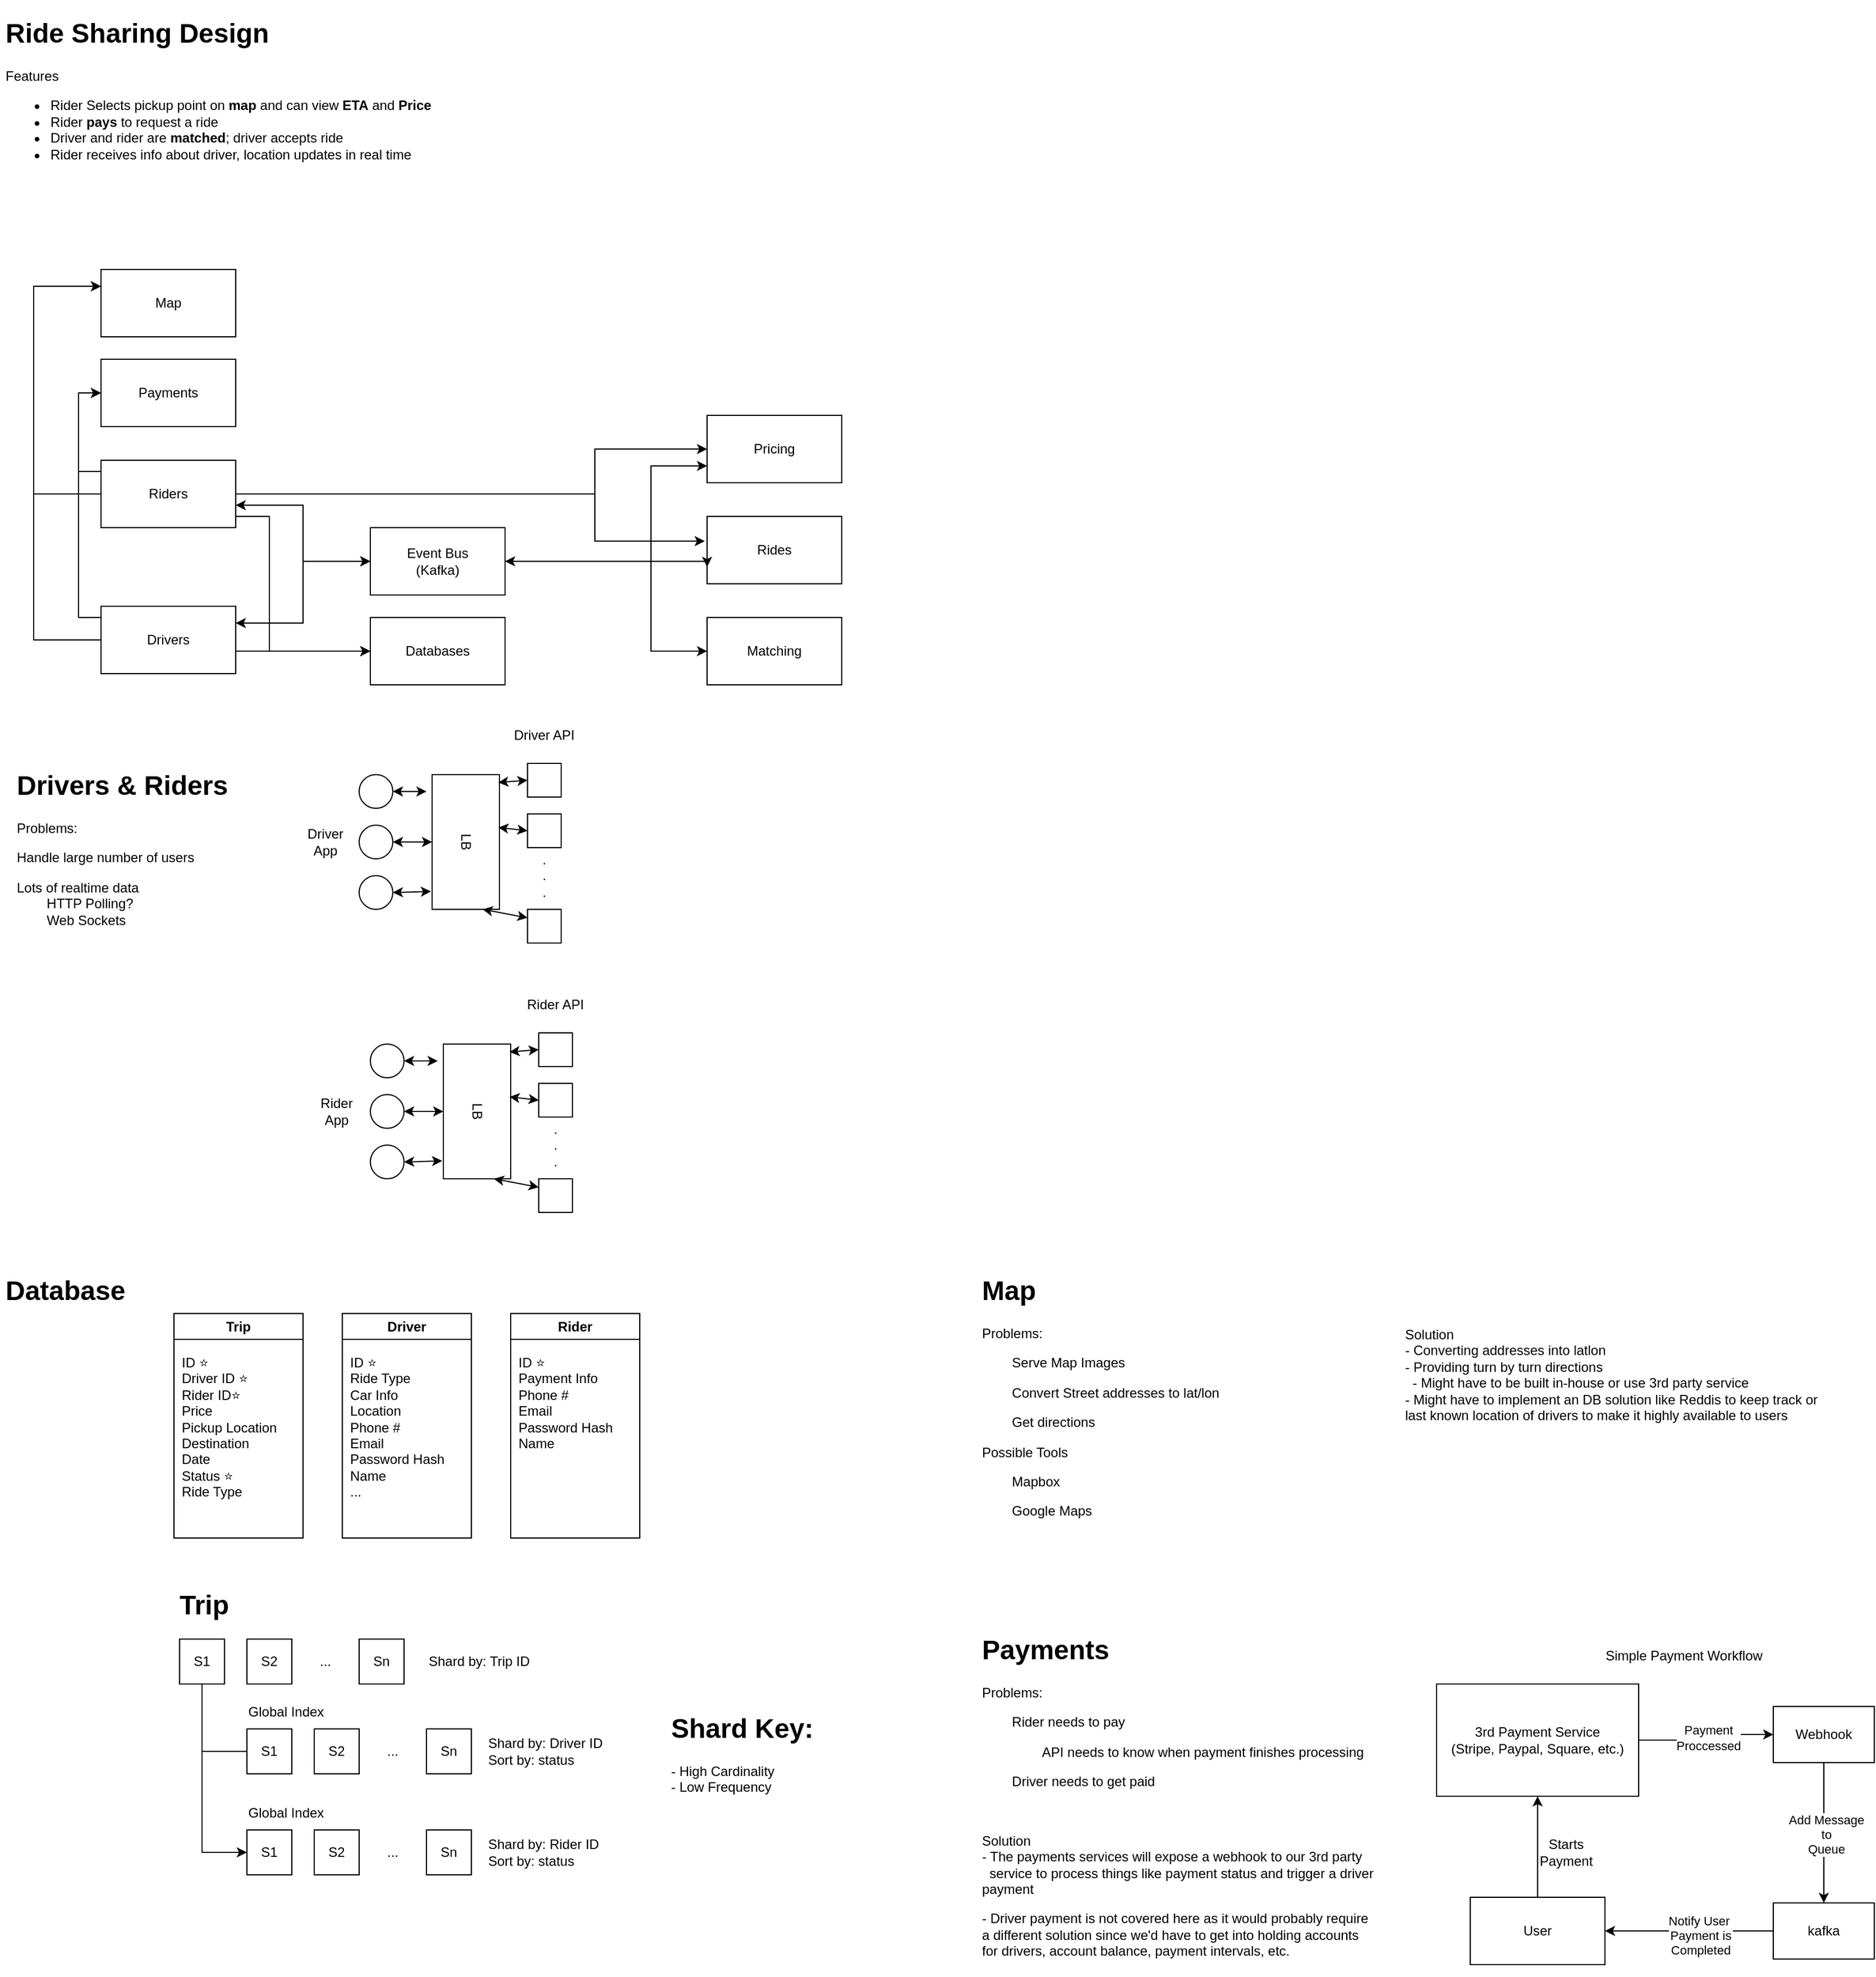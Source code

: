 <mxfile version="21.7.5" type="github">
  <diagram name="Page-1" id="KA8IzhF5zA2UNJxtgb1T">
    <mxGraphModel dx="1234" dy="1157" grid="1" gridSize="10" guides="1" tooltips="1" connect="1" arrows="1" fold="1" page="1" pageScale="1" pageWidth="850" pageHeight="1100" math="0" shadow="0">
      <root>
        <mxCell id="0" />
        <mxCell id="1" parent="0" />
        <mxCell id="UWBLpbuy_BXsXwBFiNBB-16" style="edgeStyle=orthogonalEdgeStyle;rounded=0;orthogonalLoop=1;jettySize=auto;html=1;entryX=0;entryY=0.5;entryDx=0;entryDy=0;" edge="1" parent="1" source="UWBLpbuy_BXsXwBFiNBB-3" target="UWBLpbuy_BXsXwBFiNBB-5">
          <mxGeometry relative="1" as="geometry">
            <mxPoint x="340" y="470" as="targetPoint" />
            <Array as="points">
              <mxPoint x="250" y="470" />
              <mxPoint x="250" y="590" />
            </Array>
          </mxGeometry>
        </mxCell>
        <mxCell id="UWBLpbuy_BXsXwBFiNBB-18" style="edgeStyle=orthogonalEdgeStyle;rounded=0;orthogonalLoop=1;jettySize=auto;html=1;entryX=0;entryY=0.5;entryDx=0;entryDy=0;startArrow=classic;startFill=1;" edge="1" parent="1" source="UWBLpbuy_BXsXwBFiNBB-3" target="UWBLpbuy_BXsXwBFiNBB-12">
          <mxGeometry relative="1" as="geometry">
            <Array as="points">
              <mxPoint x="280" y="460" />
              <mxPoint x="280" y="510" />
            </Array>
          </mxGeometry>
        </mxCell>
        <mxCell id="UWBLpbuy_BXsXwBFiNBB-20" style="edgeStyle=orthogonalEdgeStyle;rounded=0;orthogonalLoop=1;jettySize=auto;html=1;entryX=0;entryY=0.5;entryDx=0;entryDy=0;" edge="1" parent="1" source="UWBLpbuy_BXsXwBFiNBB-3" target="UWBLpbuy_BXsXwBFiNBB-8">
          <mxGeometry relative="1" as="geometry">
            <Array as="points">
              <mxPoint x="80" y="430" />
              <mxPoint x="80" y="360" />
            </Array>
          </mxGeometry>
        </mxCell>
        <mxCell id="UWBLpbuy_BXsXwBFiNBB-22" style="edgeStyle=orthogonalEdgeStyle;rounded=0;orthogonalLoop=1;jettySize=auto;html=1;entryX=0;entryY=0.25;entryDx=0;entryDy=0;" edge="1" parent="1" source="UWBLpbuy_BXsXwBFiNBB-3" target="UWBLpbuy_BXsXwBFiNBB-7">
          <mxGeometry relative="1" as="geometry">
            <Array as="points">
              <mxPoint x="40" y="450" />
              <mxPoint x="40" y="265" />
            </Array>
          </mxGeometry>
        </mxCell>
        <mxCell id="UWBLpbuy_BXsXwBFiNBB-24" style="edgeStyle=orthogonalEdgeStyle;rounded=0;orthogonalLoop=1;jettySize=auto;html=1;entryX=0;entryY=0.5;entryDx=0;entryDy=0;" edge="1" parent="1" source="UWBLpbuy_BXsXwBFiNBB-3" target="UWBLpbuy_BXsXwBFiNBB-9">
          <mxGeometry relative="1" as="geometry">
            <Array as="points">
              <mxPoint x="540" y="450" />
              <mxPoint x="540" y="410" />
            </Array>
          </mxGeometry>
        </mxCell>
        <mxCell id="UWBLpbuy_BXsXwBFiNBB-25" style="edgeStyle=orthogonalEdgeStyle;rounded=0;orthogonalLoop=1;jettySize=auto;html=1;entryX=-0.017;entryY=0.367;entryDx=0;entryDy=0;entryPerimeter=0;" edge="1" parent="1" source="UWBLpbuy_BXsXwBFiNBB-3" target="UWBLpbuy_BXsXwBFiNBB-10">
          <mxGeometry relative="1" as="geometry">
            <Array as="points">
              <mxPoint x="540" y="450" />
              <mxPoint x="540" y="492" />
            </Array>
          </mxGeometry>
        </mxCell>
        <mxCell id="UWBLpbuy_BXsXwBFiNBB-3" value="Riders" style="rounded=0;whiteSpace=wrap;html=1;" vertex="1" parent="1">
          <mxGeometry x="100" y="420" width="120" height="60" as="geometry" />
        </mxCell>
        <mxCell id="UWBLpbuy_BXsXwBFiNBB-19" style="edgeStyle=orthogonalEdgeStyle;rounded=0;orthogonalLoop=1;jettySize=auto;html=1;entryX=0;entryY=0.5;entryDx=0;entryDy=0;" edge="1" parent="1" source="UWBLpbuy_BXsXwBFiNBB-4" target="UWBLpbuy_BXsXwBFiNBB-8">
          <mxGeometry relative="1" as="geometry">
            <Array as="points">
              <mxPoint x="80" y="560" />
              <mxPoint x="80" y="360" />
            </Array>
          </mxGeometry>
        </mxCell>
        <mxCell id="UWBLpbuy_BXsXwBFiNBB-21" style="edgeStyle=orthogonalEdgeStyle;rounded=0;orthogonalLoop=1;jettySize=auto;html=1;entryX=0;entryY=0.25;entryDx=0;entryDy=0;" edge="1" parent="1" source="UWBLpbuy_BXsXwBFiNBB-4" target="UWBLpbuy_BXsXwBFiNBB-7">
          <mxGeometry relative="1" as="geometry">
            <Array as="points">
              <mxPoint x="40" y="580" />
              <mxPoint x="40" y="265" />
            </Array>
          </mxGeometry>
        </mxCell>
        <mxCell id="UWBLpbuy_BXsXwBFiNBB-4" value="Drivers" style="rounded=0;whiteSpace=wrap;html=1;" vertex="1" parent="1">
          <mxGeometry x="100" y="550" width="120" height="60" as="geometry" />
        </mxCell>
        <mxCell id="UWBLpbuy_BXsXwBFiNBB-5" value="Databases" style="rounded=0;whiteSpace=wrap;html=1;" vertex="1" parent="1">
          <mxGeometry x="340" y="560" width="120" height="60" as="geometry" />
        </mxCell>
        <mxCell id="UWBLpbuy_BXsXwBFiNBB-7" value="Map" style="rounded=0;whiteSpace=wrap;html=1;" vertex="1" parent="1">
          <mxGeometry x="100" y="250" width="120" height="60" as="geometry" />
        </mxCell>
        <mxCell id="UWBLpbuy_BXsXwBFiNBB-15" style="rounded=0;orthogonalLoop=1;jettySize=auto;html=1;entryX=0;entryY=0.5;entryDx=0;entryDy=0;edgeStyle=orthogonalEdgeStyle;exitX=1;exitY=0.5;exitDx=0;exitDy=0;" edge="1" parent="1" source="UWBLpbuy_BXsXwBFiNBB-4" target="UWBLpbuy_BXsXwBFiNBB-5">
          <mxGeometry relative="1" as="geometry">
            <Array as="points">
              <mxPoint x="220" y="590" />
            </Array>
          </mxGeometry>
        </mxCell>
        <mxCell id="UWBLpbuy_BXsXwBFiNBB-17" style="edgeStyle=orthogonalEdgeStyle;rounded=0;orthogonalLoop=1;jettySize=auto;html=1;entryX=0;entryY=0.5;entryDx=0;entryDy=0;startArrow=classic;startFill=1;exitX=1;exitY=0.25;exitDx=0;exitDy=0;" edge="1" parent="1" source="UWBLpbuy_BXsXwBFiNBB-4" target="UWBLpbuy_BXsXwBFiNBB-12">
          <mxGeometry relative="1" as="geometry" />
        </mxCell>
        <mxCell id="UWBLpbuy_BXsXwBFiNBB-8" value="Payments" style="rounded=0;whiteSpace=wrap;html=1;" vertex="1" parent="1">
          <mxGeometry x="100" y="330" width="120" height="60" as="geometry" />
        </mxCell>
        <mxCell id="UWBLpbuy_BXsXwBFiNBB-9" value="Pricing" style="rounded=0;whiteSpace=wrap;html=1;" vertex="1" parent="1">
          <mxGeometry x="640" y="380" width="120" height="60" as="geometry" />
        </mxCell>
        <mxCell id="UWBLpbuy_BXsXwBFiNBB-10" value="Rides" style="rounded=0;whiteSpace=wrap;html=1;" vertex="1" parent="1">
          <mxGeometry x="640" y="470" width="120" height="60" as="geometry" />
        </mxCell>
        <mxCell id="UWBLpbuy_BXsXwBFiNBB-11" value="Matching" style="rounded=0;whiteSpace=wrap;html=1;" vertex="1" parent="1">
          <mxGeometry x="640" y="560" width="120" height="60" as="geometry" />
        </mxCell>
        <mxCell id="UWBLpbuy_BXsXwBFiNBB-23" style="edgeStyle=orthogonalEdgeStyle;rounded=0;orthogonalLoop=1;jettySize=auto;html=1;startArrow=classic;startFill=1;entryX=0;entryY=0.75;entryDx=0;entryDy=0;" edge="1" parent="1" source="UWBLpbuy_BXsXwBFiNBB-12" target="UWBLpbuy_BXsXwBFiNBB-10">
          <mxGeometry relative="1" as="geometry">
            <Array as="points">
              <mxPoint x="640" y="510" />
            </Array>
          </mxGeometry>
        </mxCell>
        <mxCell id="UWBLpbuy_BXsXwBFiNBB-26" style="edgeStyle=orthogonalEdgeStyle;rounded=0;orthogonalLoop=1;jettySize=auto;html=1;entryX=0;entryY=0.75;entryDx=0;entryDy=0;" edge="1" parent="1" source="UWBLpbuy_BXsXwBFiNBB-12" target="UWBLpbuy_BXsXwBFiNBB-9">
          <mxGeometry relative="1" as="geometry">
            <Array as="points">
              <mxPoint x="590" y="510" />
              <mxPoint x="590" y="425" />
            </Array>
          </mxGeometry>
        </mxCell>
        <mxCell id="UWBLpbuy_BXsXwBFiNBB-27" style="edgeStyle=orthogonalEdgeStyle;rounded=0;orthogonalLoop=1;jettySize=auto;html=1;entryX=0;entryY=0.5;entryDx=0;entryDy=0;" edge="1" parent="1" source="UWBLpbuy_BXsXwBFiNBB-12" target="UWBLpbuy_BXsXwBFiNBB-11">
          <mxGeometry relative="1" as="geometry">
            <Array as="points">
              <mxPoint x="590" y="510" />
              <mxPoint x="590" y="590" />
            </Array>
          </mxGeometry>
        </mxCell>
        <mxCell id="UWBLpbuy_BXsXwBFiNBB-12" value="Event Bus&lt;br&gt;(Kafka)" style="rounded=0;whiteSpace=wrap;html=1;" vertex="1" parent="1">
          <mxGeometry x="340" y="480" width="120" height="60" as="geometry" />
        </mxCell>
        <mxCell id="UWBLpbuy_BXsXwBFiNBB-28" value="&lt;h1&gt;Drivers &amp;amp; Riders&lt;/h1&gt;&lt;p&gt;Problems:&lt;/p&gt;&lt;p&gt;Handle large number of users&lt;/p&gt;&lt;p&gt;Lots of realtime data&lt;br&gt;&lt;span style=&quot;white-space: pre;&quot;&gt;&#x9;&lt;/span&gt;HTTP Polling?&lt;br&gt;&lt;span style=&quot;white-space: pre;&quot;&gt;&#x9;&lt;/span&gt;Web Sockets&lt;br&gt;&lt;/p&gt;" style="text;html=1;strokeColor=none;fillColor=none;spacing=5;spacingTop=-20;whiteSpace=wrap;overflow=hidden;rounded=0;" vertex="1" parent="1">
          <mxGeometry x="20" y="690" width="240" height="160" as="geometry" />
        </mxCell>
        <mxCell id="UWBLpbuy_BXsXwBFiNBB-29" value="&lt;h1&gt;Ride Sharing Design&lt;/h1&gt;&lt;p&gt;Features&lt;br style=&quot;border-color: var(--border-color);&quot;&gt;&lt;/p&gt;&lt;ul style=&quot;border-color: var(--border-color);&quot;&gt;&lt;li style=&quot;border-color: var(--border-color);&quot;&gt;Rider Selects pickup point on&amp;nbsp;&lt;b style=&quot;border-color: var(--border-color);&quot;&gt;map&lt;/b&gt;&amp;nbsp;and can view&amp;nbsp;&lt;b style=&quot;border-color: var(--border-color);&quot;&gt;ETA&amp;nbsp;&lt;/b&gt;and&amp;nbsp;&lt;b style=&quot;border-color: var(--border-color);&quot;&gt;Price&lt;/b&gt;&lt;/li&gt;&lt;li style=&quot;border-color: var(--border-color);&quot;&gt;Rider&amp;nbsp;&lt;b style=&quot;border-color: var(--border-color);&quot;&gt;pays&lt;/b&gt;&amp;nbsp;to request a ride&lt;/li&gt;&lt;li style=&quot;border-color: var(--border-color);&quot;&gt;Driver and rider are&amp;nbsp;&lt;b style=&quot;border-color: var(--border-color);&quot;&gt;matched&lt;/b&gt;; driver accepts ride&lt;/li&gt;&lt;li style=&quot;border-color: var(--border-color);&quot;&gt;Rider receives info about driver, location updates in real time&lt;/li&gt;&lt;/ul&gt;" style="text;html=1;strokeColor=none;fillColor=none;spacing=5;spacingTop=-20;whiteSpace=wrap;overflow=hidden;rounded=0;" vertex="1" parent="1">
          <mxGeometry x="10" y="20" width="400" height="200" as="geometry" />
        </mxCell>
        <mxCell id="UWBLpbuy_BXsXwBFiNBB-30" value="LB" style="rounded=0;whiteSpace=wrap;html=1;rotation=90;" vertex="1" parent="1">
          <mxGeometry x="365" y="730" width="120" height="60" as="geometry" />
        </mxCell>
        <mxCell id="UWBLpbuy_BXsXwBFiNBB-31" value="" style="ellipse;whiteSpace=wrap;html=1;aspect=fixed;" vertex="1" parent="1">
          <mxGeometry x="330" y="700" width="30" height="30" as="geometry" />
        </mxCell>
        <mxCell id="UWBLpbuy_BXsXwBFiNBB-32" value="" style="ellipse;whiteSpace=wrap;html=1;aspect=fixed;" vertex="1" parent="1">
          <mxGeometry x="330" y="745" width="30" height="30" as="geometry" />
        </mxCell>
        <mxCell id="UWBLpbuy_BXsXwBFiNBB-33" value="" style="ellipse;whiteSpace=wrap;html=1;aspect=fixed;" vertex="1" parent="1">
          <mxGeometry x="330" y="790" width="30" height="30" as="geometry" />
        </mxCell>
        <mxCell id="UWBLpbuy_BXsXwBFiNBB-34" value="Driver&lt;br&gt;App" style="text;html=1;strokeColor=none;fillColor=none;align=center;verticalAlign=middle;whiteSpace=wrap;rounded=0;" vertex="1" parent="1">
          <mxGeometry x="270" y="745" width="60" height="30" as="geometry" />
        </mxCell>
        <mxCell id="UWBLpbuy_BXsXwBFiNBB-35" value="" style="endArrow=classic;startArrow=classic;html=1;rounded=0;exitX=1;exitY=0.5;exitDx=0;exitDy=0;" edge="1" parent="1" source="UWBLpbuy_BXsXwBFiNBB-31">
          <mxGeometry width="50" height="50" relative="1" as="geometry">
            <mxPoint x="400" y="960" as="sourcePoint" />
            <mxPoint x="390" y="715" as="targetPoint" />
          </mxGeometry>
        </mxCell>
        <mxCell id="UWBLpbuy_BXsXwBFiNBB-36" value="" style="endArrow=classic;startArrow=classic;html=1;rounded=0;exitX=1;exitY=0.5;exitDx=0;exitDy=0;entryX=0.5;entryY=1;entryDx=0;entryDy=0;" edge="1" parent="1" source="UWBLpbuy_BXsXwBFiNBB-32" target="UWBLpbuy_BXsXwBFiNBB-30">
          <mxGeometry width="50" height="50" relative="1" as="geometry">
            <mxPoint x="370" y="725" as="sourcePoint" />
            <mxPoint x="400" y="725" as="targetPoint" />
          </mxGeometry>
        </mxCell>
        <mxCell id="UWBLpbuy_BXsXwBFiNBB-37" value="" style="endArrow=classic;startArrow=classic;html=1;rounded=0;exitX=1;exitY=0.5;exitDx=0;exitDy=0;entryX=0.867;entryY=1.017;entryDx=0;entryDy=0;entryPerimeter=0;" edge="1" parent="1" source="UWBLpbuy_BXsXwBFiNBB-33" target="UWBLpbuy_BXsXwBFiNBB-30">
          <mxGeometry width="50" height="50" relative="1" as="geometry">
            <mxPoint x="380" y="735" as="sourcePoint" />
            <mxPoint x="410" y="735" as="targetPoint" />
          </mxGeometry>
        </mxCell>
        <mxCell id="UWBLpbuy_BXsXwBFiNBB-41" value="" style="rounded=0;whiteSpace=wrap;html=1;" vertex="1" parent="1">
          <mxGeometry x="480" y="690" width="30" height="30" as="geometry" />
        </mxCell>
        <mxCell id="UWBLpbuy_BXsXwBFiNBB-43" value="" style="rounded=0;whiteSpace=wrap;html=1;" vertex="1" parent="1">
          <mxGeometry x="480" y="735" width="30" height="30" as="geometry" />
        </mxCell>
        <mxCell id="UWBLpbuy_BXsXwBFiNBB-44" value="" style="rounded=0;whiteSpace=wrap;html=1;" vertex="1" parent="1">
          <mxGeometry x="480" y="820" width="30" height="30" as="geometry" />
        </mxCell>
        <mxCell id="UWBLpbuy_BXsXwBFiNBB-45" value=".&lt;br&gt;.&lt;br&gt;." style="text;html=1;strokeColor=none;fillColor=none;align=center;verticalAlign=middle;whiteSpace=wrap;rounded=0;" vertex="1" parent="1">
          <mxGeometry x="465" y="775" width="60" height="30" as="geometry" />
        </mxCell>
        <mxCell id="UWBLpbuy_BXsXwBFiNBB-46" value="Driver API" style="text;html=1;strokeColor=none;fillColor=none;align=center;verticalAlign=middle;whiteSpace=wrap;rounded=0;" vertex="1" parent="1">
          <mxGeometry x="465" y="650" width="60" height="30" as="geometry" />
        </mxCell>
        <mxCell id="UWBLpbuy_BXsXwBFiNBB-47" value="" style="endArrow=classic;startArrow=classic;html=1;rounded=0;entryX=0;entryY=0.5;entryDx=0;entryDy=0;exitX=0.058;exitY=0.017;exitDx=0;exitDy=0;exitPerimeter=0;" edge="1" parent="1" source="UWBLpbuy_BXsXwBFiNBB-30" target="UWBLpbuy_BXsXwBFiNBB-41">
          <mxGeometry width="50" height="50" relative="1" as="geometry">
            <mxPoint x="400" y="960" as="sourcePoint" />
            <mxPoint x="450" y="910" as="targetPoint" />
          </mxGeometry>
        </mxCell>
        <mxCell id="UWBLpbuy_BXsXwBFiNBB-48" value="" style="endArrow=classic;startArrow=classic;html=1;rounded=0;entryX=0;entryY=0.5;entryDx=0;entryDy=0;exitX=0.392;exitY=0.017;exitDx=0;exitDy=0;exitPerimeter=0;" edge="1" parent="1" source="UWBLpbuy_BXsXwBFiNBB-30" target="UWBLpbuy_BXsXwBFiNBB-43">
          <mxGeometry width="50" height="50" relative="1" as="geometry">
            <mxPoint x="400" y="960" as="sourcePoint" />
            <mxPoint x="450" y="910" as="targetPoint" />
          </mxGeometry>
        </mxCell>
        <mxCell id="UWBLpbuy_BXsXwBFiNBB-49" value="" style="endArrow=classic;startArrow=classic;html=1;rounded=0;entryX=0;entryY=0.25;entryDx=0;entryDy=0;exitX=1;exitY=0.25;exitDx=0;exitDy=0;" edge="1" parent="1" source="UWBLpbuy_BXsXwBFiNBB-30" target="UWBLpbuy_BXsXwBFiNBB-44">
          <mxGeometry width="50" height="50" relative="1" as="geometry">
            <mxPoint x="400" y="960" as="sourcePoint" />
            <mxPoint x="450" y="910" as="targetPoint" />
          </mxGeometry>
        </mxCell>
        <mxCell id="UWBLpbuy_BXsXwBFiNBB-50" value="LB" style="rounded=0;whiteSpace=wrap;html=1;rotation=90;" vertex="1" parent="1">
          <mxGeometry x="375" y="970" width="120" height="60" as="geometry" />
        </mxCell>
        <mxCell id="UWBLpbuy_BXsXwBFiNBB-51" value="" style="ellipse;whiteSpace=wrap;html=1;aspect=fixed;" vertex="1" parent="1">
          <mxGeometry x="340" y="940" width="30" height="30" as="geometry" />
        </mxCell>
        <mxCell id="UWBLpbuy_BXsXwBFiNBB-52" value="" style="ellipse;whiteSpace=wrap;html=1;aspect=fixed;" vertex="1" parent="1">
          <mxGeometry x="340" y="985" width="30" height="30" as="geometry" />
        </mxCell>
        <mxCell id="UWBLpbuy_BXsXwBFiNBB-53" value="" style="ellipse;whiteSpace=wrap;html=1;aspect=fixed;" vertex="1" parent="1">
          <mxGeometry x="340" y="1030" width="30" height="30" as="geometry" />
        </mxCell>
        <mxCell id="UWBLpbuy_BXsXwBFiNBB-54" value="Rider&lt;br&gt;App" style="text;html=1;strokeColor=none;fillColor=none;align=center;verticalAlign=middle;whiteSpace=wrap;rounded=0;" vertex="1" parent="1">
          <mxGeometry x="280" y="985" width="60" height="30" as="geometry" />
        </mxCell>
        <mxCell id="UWBLpbuy_BXsXwBFiNBB-55" value="" style="endArrow=classic;startArrow=classic;html=1;rounded=0;exitX=1;exitY=0.5;exitDx=0;exitDy=0;" edge="1" parent="1" source="UWBLpbuy_BXsXwBFiNBB-51">
          <mxGeometry width="50" height="50" relative="1" as="geometry">
            <mxPoint x="410" y="1200" as="sourcePoint" />
            <mxPoint x="400" y="955" as="targetPoint" />
          </mxGeometry>
        </mxCell>
        <mxCell id="UWBLpbuy_BXsXwBFiNBB-56" value="" style="endArrow=classic;startArrow=classic;html=1;rounded=0;exitX=1;exitY=0.5;exitDx=0;exitDy=0;entryX=0.5;entryY=1;entryDx=0;entryDy=0;" edge="1" parent="1" source="UWBLpbuy_BXsXwBFiNBB-52" target="UWBLpbuy_BXsXwBFiNBB-50">
          <mxGeometry width="50" height="50" relative="1" as="geometry">
            <mxPoint x="380" y="965" as="sourcePoint" />
            <mxPoint x="410" y="965" as="targetPoint" />
          </mxGeometry>
        </mxCell>
        <mxCell id="UWBLpbuy_BXsXwBFiNBB-57" value="" style="endArrow=classic;startArrow=classic;html=1;rounded=0;exitX=1;exitY=0.5;exitDx=0;exitDy=0;entryX=0.867;entryY=1.017;entryDx=0;entryDy=0;entryPerimeter=0;" edge="1" parent="1" source="UWBLpbuy_BXsXwBFiNBB-53" target="UWBLpbuy_BXsXwBFiNBB-50">
          <mxGeometry width="50" height="50" relative="1" as="geometry">
            <mxPoint x="390" y="975" as="sourcePoint" />
            <mxPoint x="420" y="975" as="targetPoint" />
          </mxGeometry>
        </mxCell>
        <mxCell id="UWBLpbuy_BXsXwBFiNBB-58" value="" style="rounded=0;whiteSpace=wrap;html=1;" vertex="1" parent="1">
          <mxGeometry x="490" y="930" width="30" height="30" as="geometry" />
        </mxCell>
        <mxCell id="UWBLpbuy_BXsXwBFiNBB-59" value="" style="rounded=0;whiteSpace=wrap;html=1;" vertex="1" parent="1">
          <mxGeometry x="490" y="975" width="30" height="30" as="geometry" />
        </mxCell>
        <mxCell id="UWBLpbuy_BXsXwBFiNBB-60" value="" style="rounded=0;whiteSpace=wrap;html=1;" vertex="1" parent="1">
          <mxGeometry x="490" y="1060" width="30" height="30" as="geometry" />
        </mxCell>
        <mxCell id="UWBLpbuy_BXsXwBFiNBB-61" value=".&lt;br&gt;.&lt;br&gt;." style="text;html=1;strokeColor=none;fillColor=none;align=center;verticalAlign=middle;whiteSpace=wrap;rounded=0;" vertex="1" parent="1">
          <mxGeometry x="475" y="1015" width="60" height="30" as="geometry" />
        </mxCell>
        <mxCell id="UWBLpbuy_BXsXwBFiNBB-62" value="Rider API" style="text;html=1;strokeColor=none;fillColor=none;align=center;verticalAlign=middle;whiteSpace=wrap;rounded=0;" vertex="1" parent="1">
          <mxGeometry x="475" y="890" width="60" height="30" as="geometry" />
        </mxCell>
        <mxCell id="UWBLpbuy_BXsXwBFiNBB-63" value="" style="endArrow=classic;startArrow=classic;html=1;rounded=0;entryX=0;entryY=0.5;entryDx=0;entryDy=0;exitX=0.058;exitY=0.017;exitDx=0;exitDy=0;exitPerimeter=0;" edge="1" parent="1" source="UWBLpbuy_BXsXwBFiNBB-50" target="UWBLpbuy_BXsXwBFiNBB-58">
          <mxGeometry width="50" height="50" relative="1" as="geometry">
            <mxPoint x="410" y="1200" as="sourcePoint" />
            <mxPoint x="460" y="1150" as="targetPoint" />
          </mxGeometry>
        </mxCell>
        <mxCell id="UWBLpbuy_BXsXwBFiNBB-64" value="" style="endArrow=classic;startArrow=classic;html=1;rounded=0;entryX=0;entryY=0.5;entryDx=0;entryDy=0;exitX=0.392;exitY=0.017;exitDx=0;exitDy=0;exitPerimeter=0;" edge="1" parent="1" source="UWBLpbuy_BXsXwBFiNBB-50" target="UWBLpbuy_BXsXwBFiNBB-59">
          <mxGeometry width="50" height="50" relative="1" as="geometry">
            <mxPoint x="410" y="1200" as="sourcePoint" />
            <mxPoint x="460" y="1150" as="targetPoint" />
          </mxGeometry>
        </mxCell>
        <mxCell id="UWBLpbuy_BXsXwBFiNBB-65" value="" style="endArrow=classic;startArrow=classic;html=1;rounded=0;entryX=0;entryY=0.25;entryDx=0;entryDy=0;exitX=1;exitY=0.25;exitDx=0;exitDy=0;" edge="1" parent="1" source="UWBLpbuy_BXsXwBFiNBB-50" target="UWBLpbuy_BXsXwBFiNBB-60">
          <mxGeometry width="50" height="50" relative="1" as="geometry">
            <mxPoint x="410" y="1200" as="sourcePoint" />
            <mxPoint x="460" y="1150" as="targetPoint" />
          </mxGeometry>
        </mxCell>
        <mxCell id="UWBLpbuy_BXsXwBFiNBB-66" value="&lt;h1&gt;Database&lt;/h1&gt;&lt;div&gt;&lt;br&gt;&lt;/div&gt;" style="text;html=1;strokeColor=none;fillColor=none;spacing=5;spacingTop=-20;whiteSpace=wrap;overflow=hidden;rounded=0;" vertex="1" parent="1">
          <mxGeometry x="10" y="1140" width="190" height="120" as="geometry" />
        </mxCell>
        <mxCell id="UWBLpbuy_BXsXwBFiNBB-71" value="Trip" style="swimlane;whiteSpace=wrap;html=1;" vertex="1" parent="1">
          <mxGeometry x="165" y="1180" width="115" height="200" as="geometry" />
        </mxCell>
        <mxCell id="UWBLpbuy_BXsXwBFiNBB-72" value="ID ⭐️&lt;br&gt;Driver ID ⭐️&lt;br&gt;Rider ID⭐️&lt;br&gt;Price&lt;br&gt;Pickup Location&lt;br&gt;Destination&lt;br&gt;Date&lt;br&gt;Status ⭐️&lt;br&gt;Ride Type" style="text;html=1;align=left;verticalAlign=top;resizable=0;points=[];autosize=1;strokeColor=none;fillColor=none;horizontal=1;" vertex="1" parent="UWBLpbuy_BXsXwBFiNBB-71">
          <mxGeometry x="5" y="30" width="110" height="140" as="geometry" />
        </mxCell>
        <mxCell id="UWBLpbuy_BXsXwBFiNBB-75" value="Driver" style="swimlane;whiteSpace=wrap;html=1;" vertex="1" parent="1">
          <mxGeometry x="315" y="1180" width="115" height="200" as="geometry" />
        </mxCell>
        <mxCell id="UWBLpbuy_BXsXwBFiNBB-76" value="ID ⭐️&lt;br&gt;Ride Type&lt;br&gt;Car Info&lt;br&gt;Location&lt;br&gt;Phone #&lt;br&gt;Email&lt;br&gt;Password Hash&lt;br&gt;Name&lt;br&gt;..." style="text;html=1;align=left;verticalAlign=top;resizable=0;points=[];autosize=1;strokeColor=none;fillColor=none;horizontal=1;" vertex="1" parent="UWBLpbuy_BXsXwBFiNBB-75">
          <mxGeometry x="5" y="30" width="110" height="140" as="geometry" />
        </mxCell>
        <mxCell id="UWBLpbuy_BXsXwBFiNBB-77" value="Rider" style="swimlane;whiteSpace=wrap;html=1;" vertex="1" parent="1">
          <mxGeometry x="465" y="1180" width="115" height="200" as="geometry" />
        </mxCell>
        <mxCell id="UWBLpbuy_BXsXwBFiNBB-78" value="ID ⭐️&lt;br&gt;Payment Info&lt;br&gt;Phone #&lt;br&gt;Email&lt;br&gt;Password Hash&lt;br&gt;Name" style="text;html=1;align=left;verticalAlign=top;resizable=0;points=[];autosize=1;strokeColor=none;fillColor=none;horizontal=1;" vertex="1" parent="UWBLpbuy_BXsXwBFiNBB-77">
          <mxGeometry x="5" y="30" width="110" height="100" as="geometry" />
        </mxCell>
        <mxCell id="UWBLpbuy_BXsXwBFiNBB-105" style="edgeStyle=orthogonalEdgeStyle;rounded=0;orthogonalLoop=1;jettySize=auto;html=1;entryX=0;entryY=0.5;entryDx=0;entryDy=0;" edge="1" parent="1" source="UWBLpbuy_BXsXwBFiNBB-83" target="UWBLpbuy_BXsXwBFiNBB-100">
          <mxGeometry relative="1" as="geometry">
            <Array as="points">
              <mxPoint x="190" y="1660" />
            </Array>
          </mxGeometry>
        </mxCell>
        <mxCell id="UWBLpbuy_BXsXwBFiNBB-83" value="S1" style="whiteSpace=wrap;html=1;aspect=fixed;" vertex="1" parent="1">
          <mxGeometry x="170" y="1470" width="40" height="40" as="geometry" />
        </mxCell>
        <mxCell id="UWBLpbuy_BXsXwBFiNBB-84" value="S2" style="whiteSpace=wrap;html=1;aspect=fixed;" vertex="1" parent="1">
          <mxGeometry x="230" y="1470" width="40" height="40" as="geometry" />
        </mxCell>
        <mxCell id="UWBLpbuy_BXsXwBFiNBB-85" value="Sn" style="whiteSpace=wrap;html=1;aspect=fixed;" vertex="1" parent="1">
          <mxGeometry x="330" y="1470" width="40" height="40" as="geometry" />
        </mxCell>
        <mxCell id="UWBLpbuy_BXsXwBFiNBB-87" value="..." style="text;html=1;strokeColor=none;fillColor=none;align=center;verticalAlign=middle;whiteSpace=wrap;rounded=0;" vertex="1" parent="1">
          <mxGeometry x="270" y="1475" width="60" height="30" as="geometry" />
        </mxCell>
        <mxCell id="UWBLpbuy_BXsXwBFiNBB-90" value="Global Index" style="text;html=1;strokeColor=none;fillColor=none;align=center;verticalAlign=middle;whiteSpace=wrap;rounded=0;" vertex="1" parent="1">
          <mxGeometry x="220" y="1520" width="90" height="30" as="geometry" />
        </mxCell>
        <mxCell id="UWBLpbuy_BXsXwBFiNBB-91" value="S1" style="whiteSpace=wrap;html=1;aspect=fixed;" vertex="1" parent="1">
          <mxGeometry x="230" y="1550" width="40" height="40" as="geometry" />
        </mxCell>
        <mxCell id="UWBLpbuy_BXsXwBFiNBB-92" value="S2" style="whiteSpace=wrap;html=1;aspect=fixed;" vertex="1" parent="1">
          <mxGeometry x="290" y="1550" width="40" height="40" as="geometry" />
        </mxCell>
        <mxCell id="UWBLpbuy_BXsXwBFiNBB-93" value="Sn" style="whiteSpace=wrap;html=1;aspect=fixed;" vertex="1" parent="1">
          <mxGeometry x="390" y="1550" width="40" height="40" as="geometry" />
        </mxCell>
        <mxCell id="UWBLpbuy_BXsXwBFiNBB-94" value="..." style="text;html=1;strokeColor=none;fillColor=none;align=center;verticalAlign=middle;whiteSpace=wrap;rounded=0;" vertex="1" parent="1">
          <mxGeometry x="330" y="1555" width="60" height="30" as="geometry" />
        </mxCell>
        <mxCell id="UWBLpbuy_BXsXwBFiNBB-99" value="Global Index" style="text;html=1;strokeColor=none;fillColor=none;align=center;verticalAlign=middle;whiteSpace=wrap;rounded=0;" vertex="1" parent="1">
          <mxGeometry x="220" y="1610" width="90" height="30" as="geometry" />
        </mxCell>
        <mxCell id="UWBLpbuy_BXsXwBFiNBB-100" value="S1" style="whiteSpace=wrap;html=1;aspect=fixed;" vertex="1" parent="1">
          <mxGeometry x="230" y="1640" width="40" height="40" as="geometry" />
        </mxCell>
        <mxCell id="UWBLpbuy_BXsXwBFiNBB-101" value="S2" style="whiteSpace=wrap;html=1;aspect=fixed;" vertex="1" parent="1">
          <mxGeometry x="290" y="1640" width="40" height="40" as="geometry" />
        </mxCell>
        <mxCell id="UWBLpbuy_BXsXwBFiNBB-102" value="Sn" style="whiteSpace=wrap;html=1;aspect=fixed;" vertex="1" parent="1">
          <mxGeometry x="390" y="1640" width="40" height="40" as="geometry" />
        </mxCell>
        <mxCell id="UWBLpbuy_BXsXwBFiNBB-103" value="..." style="text;html=1;strokeColor=none;fillColor=none;align=center;verticalAlign=middle;whiteSpace=wrap;rounded=0;" vertex="1" parent="1">
          <mxGeometry x="330" y="1645" width="60" height="30" as="geometry" />
        </mxCell>
        <mxCell id="UWBLpbuy_BXsXwBFiNBB-104" value="" style="endArrow=none;html=1;rounded=0;entryX=0.5;entryY=1;entryDx=0;entryDy=0;exitX=0;exitY=0.5;exitDx=0;exitDy=0;edgeStyle=orthogonalEdgeStyle;" edge="1" parent="1" source="UWBLpbuy_BXsXwBFiNBB-91" target="UWBLpbuy_BXsXwBFiNBB-83">
          <mxGeometry width="50" height="50" relative="1" as="geometry">
            <mxPoint x="400" y="1440" as="sourcePoint" />
            <mxPoint x="450" y="1390" as="targetPoint" />
          </mxGeometry>
        </mxCell>
        <mxCell id="UWBLpbuy_BXsXwBFiNBB-106" value="Shard by: Trip ID" style="text;html=1;strokeColor=none;fillColor=none;align=left;verticalAlign=middle;whiteSpace=wrap;rounded=0;" vertex="1" parent="1">
          <mxGeometry x="390" y="1475" width="160" height="30" as="geometry" />
        </mxCell>
        <mxCell id="UWBLpbuy_BXsXwBFiNBB-107" value="Shard by: Driver ID&lt;br&gt;Sort by: status" style="text;html=1;strokeColor=none;fillColor=none;align=left;verticalAlign=middle;whiteSpace=wrap;rounded=0;" vertex="1" parent="1">
          <mxGeometry x="442.5" y="1555" width="160" height="30" as="geometry" />
        </mxCell>
        <mxCell id="UWBLpbuy_BXsXwBFiNBB-108" value="Shard by: Rider ID&lt;br style=&quot;border-color: var(--border-color);&quot;&gt;Sort by: status" style="text;html=1;strokeColor=none;fillColor=none;align=left;verticalAlign=middle;whiteSpace=wrap;rounded=0;" vertex="1" parent="1">
          <mxGeometry x="442.5" y="1645" width="160" height="30" as="geometry" />
        </mxCell>
        <mxCell id="UWBLpbuy_BXsXwBFiNBB-110" value="&lt;h1&gt;Shard Key:&lt;/h1&gt;&lt;div&gt;- High Cardinality&lt;/div&gt;&lt;div&gt;- Low Frequency&lt;/div&gt;" style="text;html=1;strokeColor=none;fillColor=none;spacing=5;spacingTop=-20;whiteSpace=wrap;overflow=hidden;rounded=0;" vertex="1" parent="1">
          <mxGeometry x="602.5" y="1530" width="190" height="120" as="geometry" />
        </mxCell>
        <mxCell id="UWBLpbuy_BXsXwBFiNBB-111" value="&lt;h1&gt;Trip&lt;/h1&gt;" style="text;html=1;strokeColor=none;fillColor=none;spacing=5;spacingTop=-20;whiteSpace=wrap;overflow=hidden;rounded=0;" vertex="1" parent="1">
          <mxGeometry x="165" y="1420" width="65" height="40" as="geometry" />
        </mxCell>
        <mxCell id="UWBLpbuy_BXsXwBFiNBB-112" value="&lt;h1&gt;Map&lt;/h1&gt;&lt;p&gt;Problems:&lt;/p&gt;&lt;p&gt;&lt;span style=&quot;white-space: pre;&quot;&gt;&#x9;&lt;/span&gt;Serve Map Images&lt;br&gt;&lt;/p&gt;&lt;p&gt;&lt;span style=&quot;white-space: pre;&quot;&gt;&#x9;&lt;/span&gt;Convert Street addresses to lat/lon&lt;br&gt;&lt;/p&gt;&lt;p&gt;&lt;span style=&quot;white-space: pre;&quot;&gt;&#x9;&lt;/span&gt;Get directions&lt;br&gt;&lt;/p&gt;&lt;p&gt;Possible Tools&lt;/p&gt;&lt;p&gt;&lt;span style=&quot;white-space: pre;&quot;&gt;&#x9;&lt;/span&gt;Mapbox&lt;br&gt;&lt;/p&gt;&lt;p&gt;&lt;span style=&quot;white-space: pre;&quot;&gt;&#x9;&lt;/span&gt;Google Maps&lt;br&gt;&lt;/p&gt;" style="text;html=1;strokeColor=none;fillColor=none;spacing=5;spacingTop=-20;whiteSpace=wrap;overflow=hidden;rounded=0;" vertex="1" parent="1">
          <mxGeometry x="880" y="1140" width="310" height="230" as="geometry" />
        </mxCell>
        <mxCell id="UWBLpbuy_BXsXwBFiNBB-113" value="&lt;h1&gt;Payments&lt;/h1&gt;&lt;p&gt;Problems:&lt;/p&gt;&lt;p&gt;&lt;span style=&quot;white-space: pre;&quot;&gt;&#x9;&lt;/span&gt;Rider needs to pay&lt;br&gt;&lt;/p&gt;&lt;p&gt;&lt;span style=&quot;white-space: pre;&quot;&gt;&#x9;&lt;/span&gt;&lt;span style=&quot;white-space: pre;&quot;&gt;&#x9;&lt;/span&gt;API needs to know when payment finishes processing&lt;br&gt;&lt;/p&gt;&lt;p&gt;&lt;span style=&quot;white-space: pre;&quot;&gt;&#x9;&lt;/span&gt;Driver needs to get paid&lt;br&gt;&lt;/p&gt;&lt;p&gt;&lt;br&gt;&lt;/p&gt;&lt;p&gt;Solution&lt;br&gt;- The payments services will expose a webhook to our 3rd party&amp;nbsp;&lt;br&gt;&amp;nbsp; service to process things like payment status and trigger a driver payment&lt;/p&gt;&lt;p&gt;- Driver payment is not covered here as it would probably require a different solution since we&#39;d have to get into holding accounts for drivers, account balance, payment intervals, etc.&amp;nbsp;&lt;/p&gt;" style="text;html=1;strokeColor=none;fillColor=none;spacing=5;spacingTop=-20;whiteSpace=wrap;overflow=hidden;rounded=0;" vertex="1" parent="1">
          <mxGeometry x="880" y="1460" width="360" height="310" as="geometry" />
        </mxCell>
        <mxCell id="UWBLpbuy_BXsXwBFiNBB-119" value="" style="edgeStyle=orthogonalEdgeStyle;rounded=0;orthogonalLoop=1;jettySize=auto;html=1;" edge="1" parent="1" source="UWBLpbuy_BXsXwBFiNBB-114" target="UWBLpbuy_BXsXwBFiNBB-118">
          <mxGeometry relative="1" as="geometry" />
        </mxCell>
        <mxCell id="UWBLpbuy_BXsXwBFiNBB-123" value="Payment&lt;br&gt;Proccessed" style="edgeLabel;html=1;align=center;verticalAlign=middle;resizable=0;points=[];" vertex="1" connectable="0" parent="UWBLpbuy_BXsXwBFiNBB-119">
          <mxGeometry x="0.075" y="-3" relative="1" as="geometry">
            <mxPoint as="offset" />
          </mxGeometry>
        </mxCell>
        <mxCell id="UWBLpbuy_BXsXwBFiNBB-114" value="3rd Payment Service&lt;br&gt;(Stripe, Paypal, Square, etc.)" style="rounded=0;whiteSpace=wrap;html=1;" vertex="1" parent="1">
          <mxGeometry x="1290" y="1510" width="180" height="100" as="geometry" />
        </mxCell>
        <mxCell id="UWBLpbuy_BXsXwBFiNBB-116" style="edgeStyle=orthogonalEdgeStyle;rounded=0;orthogonalLoop=1;jettySize=auto;html=1;" edge="1" parent="1" source="UWBLpbuy_BXsXwBFiNBB-115" target="UWBLpbuy_BXsXwBFiNBB-114">
          <mxGeometry relative="1" as="geometry" />
        </mxCell>
        <mxCell id="UWBLpbuy_BXsXwBFiNBB-115" value="User" style="rounded=0;whiteSpace=wrap;html=1;" vertex="1" parent="1">
          <mxGeometry x="1320" y="1700" width="120" height="60" as="geometry" />
        </mxCell>
        <mxCell id="UWBLpbuy_BXsXwBFiNBB-117" value="Starts &lt;br&gt;Payment" style="text;html=1;align=center;verticalAlign=middle;resizable=0;points=[];autosize=1;strokeColor=none;fillColor=none;" vertex="1" parent="1">
          <mxGeometry x="1370" y="1640" width="70" height="40" as="geometry" />
        </mxCell>
        <mxCell id="UWBLpbuy_BXsXwBFiNBB-121" value="" style="edgeStyle=orthogonalEdgeStyle;rounded=0;orthogonalLoop=1;jettySize=auto;html=1;" edge="1" parent="1" source="UWBLpbuy_BXsXwBFiNBB-118" target="UWBLpbuy_BXsXwBFiNBB-120">
          <mxGeometry relative="1" as="geometry" />
        </mxCell>
        <mxCell id="UWBLpbuy_BXsXwBFiNBB-124" value="Add Message &lt;br&gt;to &lt;br&gt;Queue" style="edgeLabel;html=1;align=center;verticalAlign=middle;resizable=0;points=[];" vertex="1" connectable="0" parent="UWBLpbuy_BXsXwBFiNBB-121">
          <mxGeometry x="0.024" y="2" relative="1" as="geometry">
            <mxPoint as="offset" />
          </mxGeometry>
        </mxCell>
        <mxCell id="UWBLpbuy_BXsXwBFiNBB-118" value="Webhook" style="rounded=0;whiteSpace=wrap;html=1;" vertex="1" parent="1">
          <mxGeometry x="1590" y="1530" width="90" height="50" as="geometry" />
        </mxCell>
        <mxCell id="UWBLpbuy_BXsXwBFiNBB-122" style="edgeStyle=orthogonalEdgeStyle;rounded=0;orthogonalLoop=1;jettySize=auto;html=1;entryX=1;entryY=0.5;entryDx=0;entryDy=0;" edge="1" parent="1" source="UWBLpbuy_BXsXwBFiNBB-120" target="UWBLpbuy_BXsXwBFiNBB-115">
          <mxGeometry relative="1" as="geometry" />
        </mxCell>
        <mxCell id="UWBLpbuy_BXsXwBFiNBB-125" value="Notify User&amp;nbsp;&lt;br&gt;Payment is&lt;br&gt;Completed" style="edgeLabel;html=1;align=center;verticalAlign=middle;resizable=0;points=[];" vertex="1" connectable="0" parent="UWBLpbuy_BXsXwBFiNBB-122">
          <mxGeometry x="-0.133" y="4" relative="1" as="geometry">
            <mxPoint as="offset" />
          </mxGeometry>
        </mxCell>
        <mxCell id="UWBLpbuy_BXsXwBFiNBB-120" value="kafka" style="rounded=0;whiteSpace=wrap;html=1;" vertex="1" parent="1">
          <mxGeometry x="1590" y="1705" width="90" height="50" as="geometry" />
        </mxCell>
        <mxCell id="UWBLpbuy_BXsXwBFiNBB-126" value="Simple Payment Workflow" style="text;html=1;align=center;verticalAlign=middle;resizable=0;points=[];autosize=1;strokeColor=none;fillColor=none;" vertex="1" parent="1">
          <mxGeometry x="1430" y="1470" width="160" height="30" as="geometry" />
        </mxCell>
        <mxCell id="UWBLpbuy_BXsXwBFiNBB-127" value="Solution&lt;br&gt;- Converting addresses into latlon&lt;br&gt;- Providing turn by turn directions&lt;br&gt;&amp;nbsp; - Might have to be built in-house or use 3rd party service&lt;br&gt;- Might have to implement an DB solution like Reddis to keep track or last known location of drivers to make it highly available to users" style="text;html=1;strokeColor=none;fillColor=none;align=left;verticalAlign=top;whiteSpace=wrap;rounded=0;" vertex="1" parent="1">
          <mxGeometry x="1260" y="1185" width="370" height="165" as="geometry" />
        </mxCell>
      </root>
    </mxGraphModel>
  </diagram>
</mxfile>
